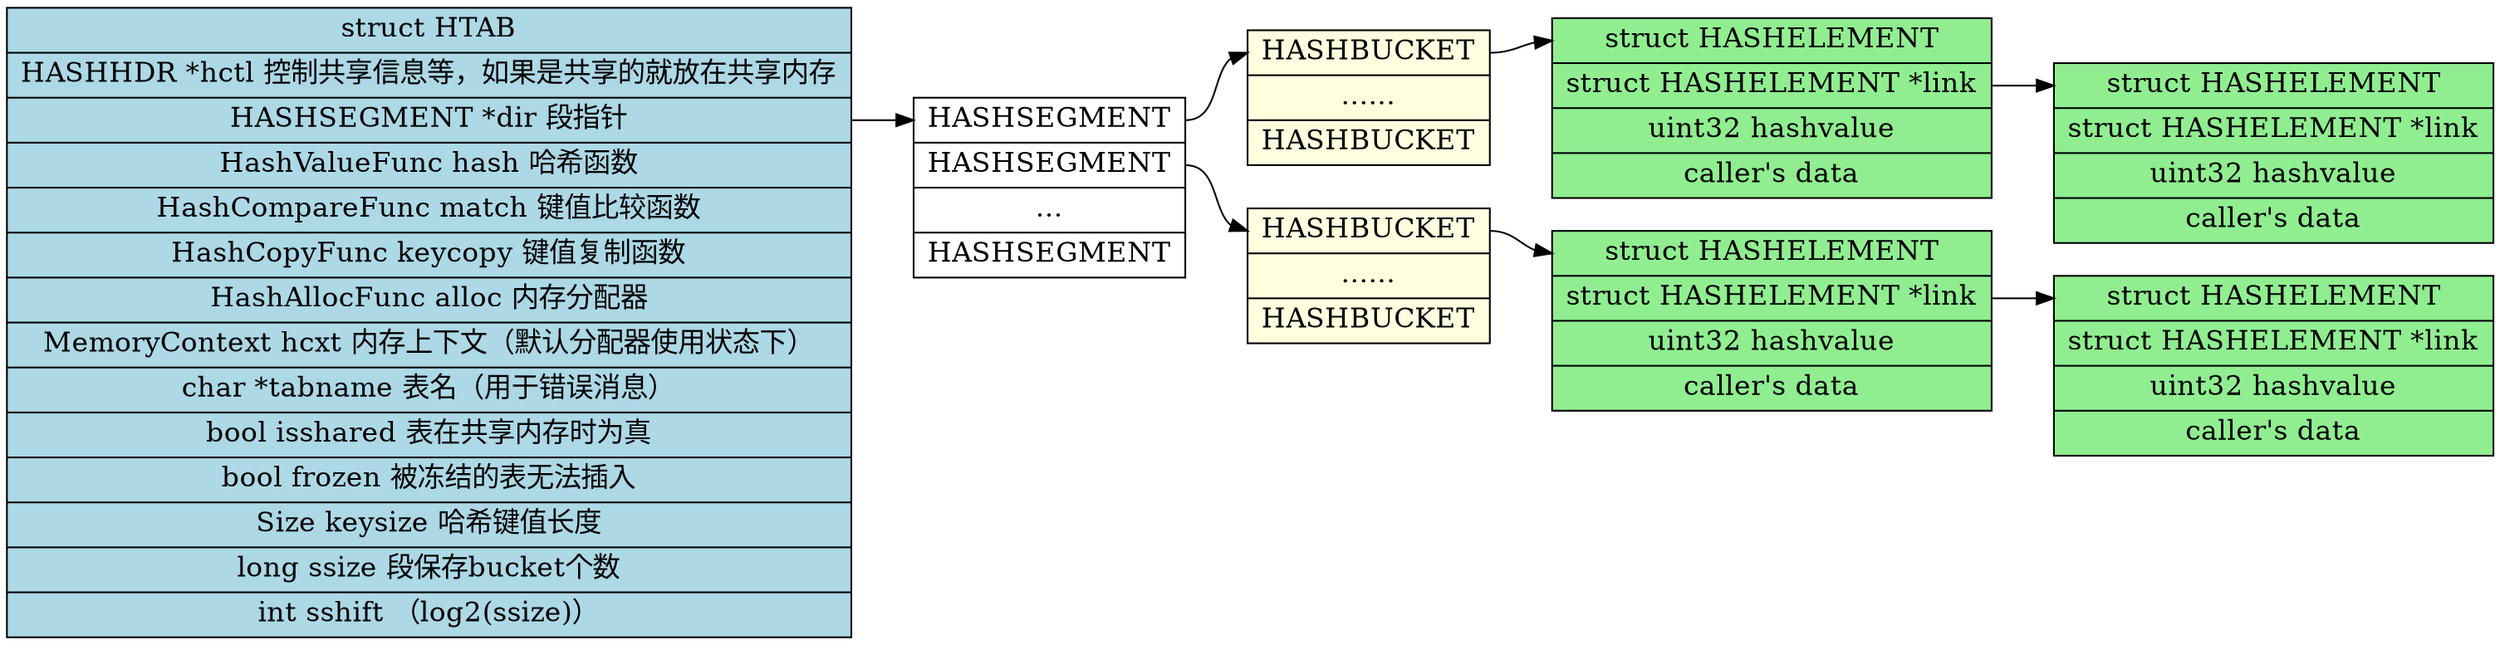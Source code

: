 digraph g{
	graph[
		rankdir = "LR"
		bgcolor = "white"
		style="filled"
		gradientangle = 270
		];

	node[
		fontsize = "16"
		shape = "record"
		style = "filled"
		gradientangle=90
		];
	edge[
		];

	"HTAB"[
		label = "struct HTAB
		|<f0>HASHHDR *hctl 控制共享信息等，如果是共享的就放在共享内存
		|<f1>HASHSEGMENT *dir 段指针
		|HashValueFunc hash 哈希函数
		|HashCompareFunc match 键值比较函数
		|HashCopyFunc keycopy 键值复制函数
		|HashAllocFunc alloc 内存分配器
		|MemoryContext hcxt 内存上下文（默认分配器使用状态下）
		| char *tabname 表名（用于错误消息）
		|bool isshared 表在共享内存时为真
		|bool frozen 被冻结的表无法插入
		|Size keysize 哈希键值长度
		| long ssize 段保存bucket个数
		|int sshift （log2(ssize)）"
		fillcolor = "lightblue"
		]


	"HASHSEGMENT"[
		label = "<f0>HASHSEGMENT|<f1>HASHSEGMENT|...|HASHSEGMENT"
		fillcolor = "white"
		]
	"HASHELEMENT"[
		label = "<f0>struct HASHELEMENT
		|<f1>struct HASHELEMENT *link
		|uint32 hashvalue
		|caller's data"
		fillcolor = "lightgreen"
		]

	"1HASHELEMENT"[
		label = "<f0>struct HASHELEMENT
		|<f1>struct HASHELEMENT *link
		|uint32 hashvalue
		|caller's data"
		fillcolor = "lightgreen"
		]
	"2HASHELEMENT"[
		label = "<f0>struct HASHELEMENT
		|<f1>struct HASHELEMENT *link
		|uint32 hashvalue
		|caller's data"
		fillcolor = "lightgreen"
		]
	"3HASHELEMENT"[
		label = "<f0>struct HASHELEMENT
		|<f1>struct HASHELEMENT *link
		|uint32 hashvalue
		|caller's data"
		fillcolor = "lightgreen"
		]


	"HASHBUCKET"[
		label = "<f0>HASHBUCKET
			|......
			|HASHBUCKET"
		fillcolor = "lightyellow"
		]
	
	"1HASHBUCKET"[
		label = "<f0>HASHBUCKET
			|......
			|HASHBUCKET"
		fillcolor = "lightyellow"
		]

	


//	"HTAB":f0 -> "HASHHDR":f0;
	"HTAB":f1 -> "HASHSEGMENT":f0;
	"HASHSEGMENT":f0 -> "HASHBUCKET":f0;
	"HASHSEGMENT":f1 -> "1HASHBUCKET":f0;
	"HASHBUCKET":f0 -> "HASHELEMENT":f0;
	"HASHELEMENT":f1 -> "1HASHELEMENT":f0;
	"1HASHBUCKET":f0 -> "2HASHELEMENT":f0;
	"2HASHELEMENT":f1 -> "3HASHELEMENT":f0;

//	"buftag"[
//		label = "struct BufferTag|RelFileNode rnode|ForkNumber forkNum|BlockNumber blockNum"
//		]
}

